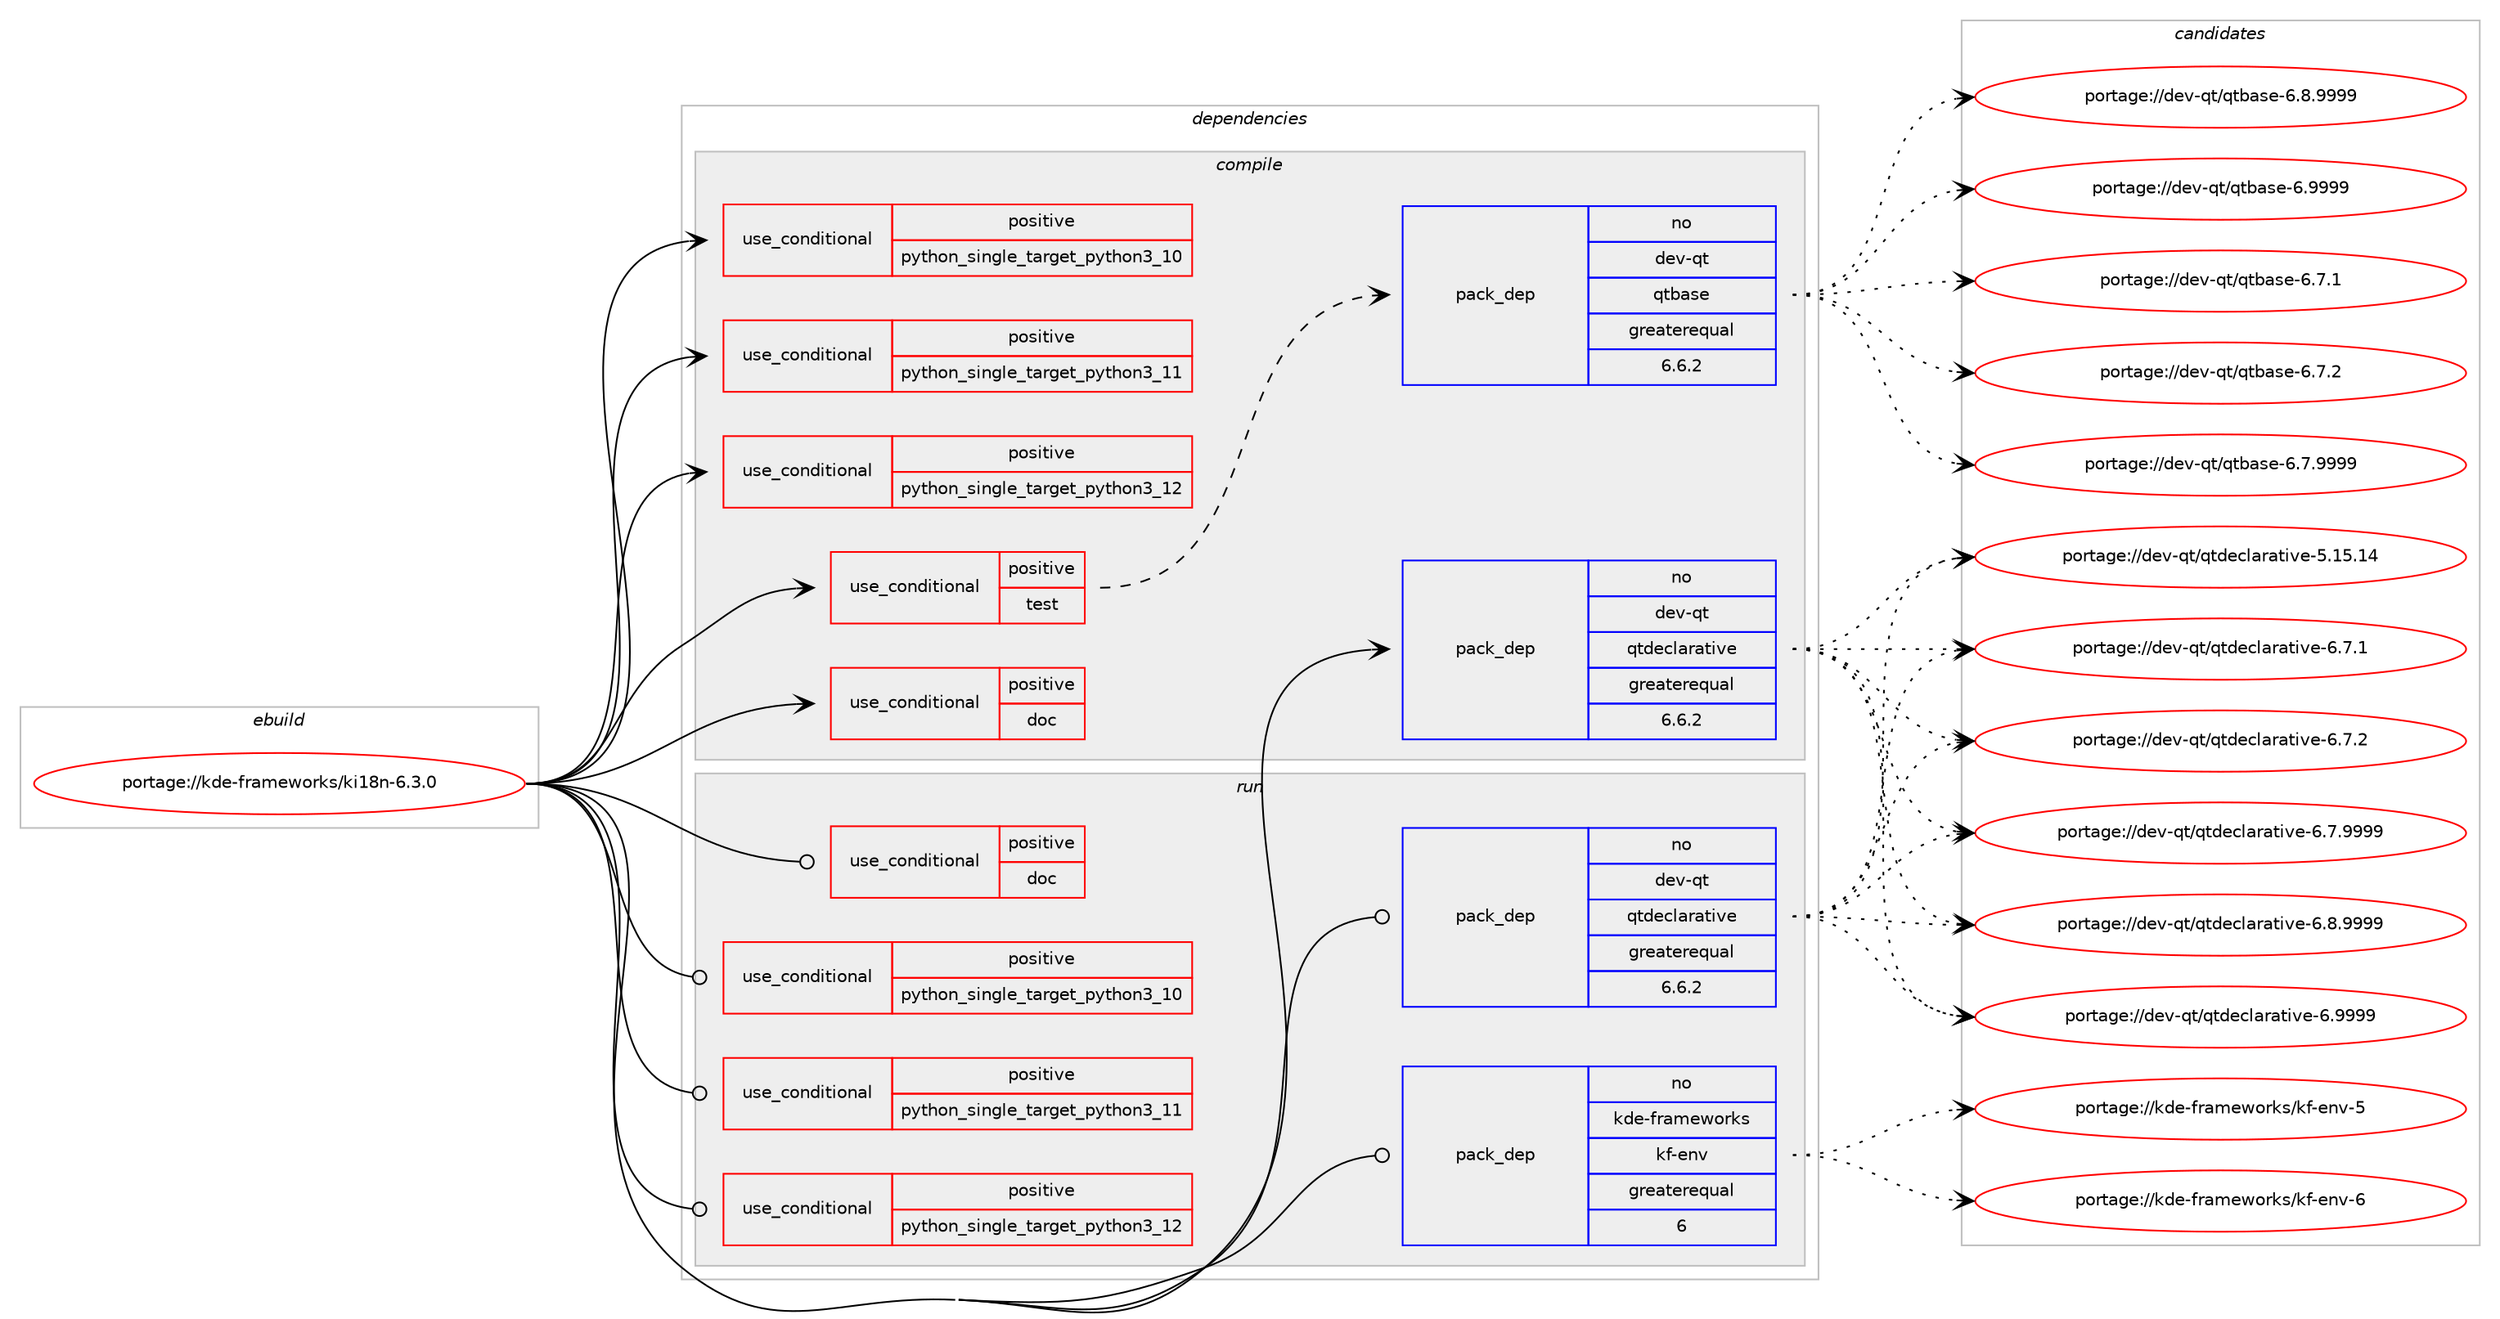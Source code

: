 digraph prolog {

# *************
# Graph options
# *************

newrank=true;
concentrate=true;
compound=true;
graph [rankdir=LR,fontname=Helvetica,fontsize=10,ranksep=1.5];#, ranksep=2.5, nodesep=0.2];
edge  [arrowhead=vee];
node  [fontname=Helvetica,fontsize=10];

# **********
# The ebuild
# **********

subgraph cluster_leftcol {
color=gray;
rank=same;
label=<<i>ebuild</i>>;
id [label="portage://kde-frameworks/ki18n-6.3.0", color=red, width=4, href="../kde-frameworks/ki18n-6.3.0.svg"];
}

# ****************
# The dependencies
# ****************

subgraph cluster_midcol {
color=gray;
label=<<i>dependencies</i>>;
subgraph cluster_compile {
fillcolor="#eeeeee";
style=filled;
label=<<i>compile</i>>;
subgraph cond66413 {
dependency136737 [label=<<TABLE BORDER="0" CELLBORDER="1" CELLSPACING="0" CELLPADDING="4"><TR><TD ROWSPAN="3" CELLPADDING="10">use_conditional</TD></TR><TR><TD>positive</TD></TR><TR><TD>doc</TD></TR></TABLE>>, shape=none, color=red];
# *** BEGIN UNKNOWN DEPENDENCY TYPE (TODO) ***
# dependency136737 -> package_dependency(portage://kde-frameworks/ki18n-6.3.0,install,no,dev-qt,qt-docs,none,[,,],[slot(6)],[])
# *** END UNKNOWN DEPENDENCY TYPE (TODO) ***

}
id:e -> dependency136737:w [weight=20,style="solid",arrowhead="vee"];
subgraph cond66414 {
dependency136738 [label=<<TABLE BORDER="0" CELLBORDER="1" CELLSPACING="0" CELLPADDING="4"><TR><TD ROWSPAN="3" CELLPADDING="10">use_conditional</TD></TR><TR><TD>positive</TD></TR><TR><TD>python_single_target_python3_10</TD></TR></TABLE>>, shape=none, color=red];
# *** BEGIN UNKNOWN DEPENDENCY TYPE (TODO) ***
# dependency136738 -> package_dependency(portage://kde-frameworks/ki18n-6.3.0,install,no,dev-lang,python,none,[,,],[slot(3.10)],[])
# *** END UNKNOWN DEPENDENCY TYPE (TODO) ***

}
id:e -> dependency136738:w [weight=20,style="solid",arrowhead="vee"];
subgraph cond66415 {
dependency136739 [label=<<TABLE BORDER="0" CELLBORDER="1" CELLSPACING="0" CELLPADDING="4"><TR><TD ROWSPAN="3" CELLPADDING="10">use_conditional</TD></TR><TR><TD>positive</TD></TR><TR><TD>python_single_target_python3_11</TD></TR></TABLE>>, shape=none, color=red];
# *** BEGIN UNKNOWN DEPENDENCY TYPE (TODO) ***
# dependency136739 -> package_dependency(portage://kde-frameworks/ki18n-6.3.0,install,no,dev-lang,python,none,[,,],[slot(3.11)],[])
# *** END UNKNOWN DEPENDENCY TYPE (TODO) ***

}
id:e -> dependency136739:w [weight=20,style="solid",arrowhead="vee"];
subgraph cond66416 {
dependency136740 [label=<<TABLE BORDER="0" CELLBORDER="1" CELLSPACING="0" CELLPADDING="4"><TR><TD ROWSPAN="3" CELLPADDING="10">use_conditional</TD></TR><TR><TD>positive</TD></TR><TR><TD>python_single_target_python3_12</TD></TR></TABLE>>, shape=none, color=red];
# *** BEGIN UNKNOWN DEPENDENCY TYPE (TODO) ***
# dependency136740 -> package_dependency(portage://kde-frameworks/ki18n-6.3.0,install,no,dev-lang,python,none,[,,],[slot(3.12)],[])
# *** END UNKNOWN DEPENDENCY TYPE (TODO) ***

}
id:e -> dependency136740:w [weight=20,style="solid",arrowhead="vee"];
subgraph cond66417 {
dependency136741 [label=<<TABLE BORDER="0" CELLBORDER="1" CELLSPACING="0" CELLPADDING="4"><TR><TD ROWSPAN="3" CELLPADDING="10">use_conditional</TD></TR><TR><TD>positive</TD></TR><TR><TD>test</TD></TR></TABLE>>, shape=none, color=red];
subgraph pack68333 {
dependency136742 [label=<<TABLE BORDER="0" CELLBORDER="1" CELLSPACING="0" CELLPADDING="4" WIDTH="220"><TR><TD ROWSPAN="6" CELLPADDING="30">pack_dep</TD></TR><TR><TD WIDTH="110">no</TD></TR><TR><TD>dev-qt</TD></TR><TR><TD>qtbase</TD></TR><TR><TD>greaterequal</TD></TR><TR><TD>6.6.2</TD></TR></TABLE>>, shape=none, color=blue];
}
dependency136741:e -> dependency136742:w [weight=20,style="dashed",arrowhead="vee"];
}
id:e -> dependency136741:w [weight=20,style="solid",arrowhead="vee"];
# *** BEGIN UNKNOWN DEPENDENCY TYPE (TODO) ***
# id -> package_dependency(portage://kde-frameworks/ki18n-6.3.0,install,no,dev-qt,qtbase,none,[,,],[slot(6)],[])
# *** END UNKNOWN DEPENDENCY TYPE (TODO) ***

subgraph pack68334 {
dependency136743 [label=<<TABLE BORDER="0" CELLBORDER="1" CELLSPACING="0" CELLPADDING="4" WIDTH="220"><TR><TD ROWSPAN="6" CELLPADDING="30">pack_dep</TD></TR><TR><TD WIDTH="110">no</TD></TR><TR><TD>dev-qt</TD></TR><TR><TD>qtdeclarative</TD></TR><TR><TD>greaterequal</TD></TR><TR><TD>6.6.2</TD></TR></TABLE>>, shape=none, color=blue];
}
id:e -> dependency136743:w [weight=20,style="solid",arrowhead="vee"];
# *** BEGIN UNKNOWN DEPENDENCY TYPE (TODO) ***
# id -> package_dependency(portage://kde-frameworks/ki18n-6.3.0,install,no,sys-devel,gettext,none,[,,],[],[])
# *** END UNKNOWN DEPENDENCY TYPE (TODO) ***

# *** BEGIN UNKNOWN DEPENDENCY TYPE (TODO) ***
# id -> package_dependency(portage://kde-frameworks/ki18n-6.3.0,install,no,virtual,libintl,none,[,,],[],[])
# *** END UNKNOWN DEPENDENCY TYPE (TODO) ***

}
subgraph cluster_compileandrun {
fillcolor="#eeeeee";
style=filled;
label=<<i>compile and run</i>>;
}
subgraph cluster_run {
fillcolor="#eeeeee";
style=filled;
label=<<i>run</i>>;
subgraph cond66418 {
dependency136744 [label=<<TABLE BORDER="0" CELLBORDER="1" CELLSPACING="0" CELLPADDING="4"><TR><TD ROWSPAN="3" CELLPADDING="10">use_conditional</TD></TR><TR><TD>positive</TD></TR><TR><TD>doc</TD></TR></TABLE>>, shape=none, color=red];
# *** BEGIN UNKNOWN DEPENDENCY TYPE (TODO) ***
# dependency136744 -> package_dependency(portage://kde-frameworks/ki18n-6.3.0,run,no,dev-qt,qt-docs,none,[,,],[slot(6)],[])
# *** END UNKNOWN DEPENDENCY TYPE (TODO) ***

}
id:e -> dependency136744:w [weight=20,style="solid",arrowhead="odot"];
subgraph cond66419 {
dependency136745 [label=<<TABLE BORDER="0" CELLBORDER="1" CELLSPACING="0" CELLPADDING="4"><TR><TD ROWSPAN="3" CELLPADDING="10">use_conditional</TD></TR><TR><TD>positive</TD></TR><TR><TD>python_single_target_python3_10</TD></TR></TABLE>>, shape=none, color=red];
# *** BEGIN UNKNOWN DEPENDENCY TYPE (TODO) ***
# dependency136745 -> package_dependency(portage://kde-frameworks/ki18n-6.3.0,run,no,dev-lang,python,none,[,,],[slot(3.10)],[])
# *** END UNKNOWN DEPENDENCY TYPE (TODO) ***

}
id:e -> dependency136745:w [weight=20,style="solid",arrowhead="odot"];
subgraph cond66420 {
dependency136746 [label=<<TABLE BORDER="0" CELLBORDER="1" CELLSPACING="0" CELLPADDING="4"><TR><TD ROWSPAN="3" CELLPADDING="10">use_conditional</TD></TR><TR><TD>positive</TD></TR><TR><TD>python_single_target_python3_11</TD></TR></TABLE>>, shape=none, color=red];
# *** BEGIN UNKNOWN DEPENDENCY TYPE (TODO) ***
# dependency136746 -> package_dependency(portage://kde-frameworks/ki18n-6.3.0,run,no,dev-lang,python,none,[,,],[slot(3.11)],[])
# *** END UNKNOWN DEPENDENCY TYPE (TODO) ***

}
id:e -> dependency136746:w [weight=20,style="solid",arrowhead="odot"];
subgraph cond66421 {
dependency136747 [label=<<TABLE BORDER="0" CELLBORDER="1" CELLSPACING="0" CELLPADDING="4"><TR><TD ROWSPAN="3" CELLPADDING="10">use_conditional</TD></TR><TR><TD>positive</TD></TR><TR><TD>python_single_target_python3_12</TD></TR></TABLE>>, shape=none, color=red];
# *** BEGIN UNKNOWN DEPENDENCY TYPE (TODO) ***
# dependency136747 -> package_dependency(portage://kde-frameworks/ki18n-6.3.0,run,no,dev-lang,python,none,[,,],[slot(3.12)],[])
# *** END UNKNOWN DEPENDENCY TYPE (TODO) ***

}
id:e -> dependency136747:w [weight=20,style="solid",arrowhead="odot"];
# *** BEGIN UNKNOWN DEPENDENCY TYPE (TODO) ***
# id -> package_dependency(portage://kde-frameworks/ki18n-6.3.0,run,no,app-text,iso-codes,none,[,,],[],[])
# *** END UNKNOWN DEPENDENCY TYPE (TODO) ***

# *** BEGIN UNKNOWN DEPENDENCY TYPE (TODO) ***
# id -> package_dependency(portage://kde-frameworks/ki18n-6.3.0,run,no,dev-qt,qtbase,none,[,,],[slot(6)],[])
# *** END UNKNOWN DEPENDENCY TYPE (TODO) ***

subgraph pack68335 {
dependency136748 [label=<<TABLE BORDER="0" CELLBORDER="1" CELLSPACING="0" CELLPADDING="4" WIDTH="220"><TR><TD ROWSPAN="6" CELLPADDING="30">pack_dep</TD></TR><TR><TD WIDTH="110">no</TD></TR><TR><TD>dev-qt</TD></TR><TR><TD>qtdeclarative</TD></TR><TR><TD>greaterequal</TD></TR><TR><TD>6.6.2</TD></TR></TABLE>>, shape=none, color=blue];
}
id:e -> dependency136748:w [weight=20,style="solid",arrowhead="odot"];
subgraph pack68336 {
dependency136749 [label=<<TABLE BORDER="0" CELLBORDER="1" CELLSPACING="0" CELLPADDING="4" WIDTH="220"><TR><TD ROWSPAN="6" CELLPADDING="30">pack_dep</TD></TR><TR><TD WIDTH="110">no</TD></TR><TR><TD>kde-frameworks</TD></TR><TR><TD>kf-env</TD></TR><TR><TD>greaterequal</TD></TR><TR><TD>6</TD></TR></TABLE>>, shape=none, color=blue];
}
id:e -> dependency136749:w [weight=20,style="solid",arrowhead="odot"];
# *** BEGIN UNKNOWN DEPENDENCY TYPE (TODO) ***
# id -> package_dependency(portage://kde-frameworks/ki18n-6.3.0,run,no,sys-devel,gettext,none,[,,],[],[])
# *** END UNKNOWN DEPENDENCY TYPE (TODO) ***

# *** BEGIN UNKNOWN DEPENDENCY TYPE (TODO) ***
# id -> package_dependency(portage://kde-frameworks/ki18n-6.3.0,run,no,virtual,libintl,none,[,,],[],[])
# *** END UNKNOWN DEPENDENCY TYPE (TODO) ***

}
}

# **************
# The candidates
# **************

subgraph cluster_choices {
rank=same;
color=gray;
label=<<i>candidates</i>>;

subgraph choice68333 {
color=black;
nodesep=1;
choice10010111845113116471131169897115101455446554649 [label="portage://dev-qt/qtbase-6.7.1", color=red, width=4,href="../dev-qt/qtbase-6.7.1.svg"];
choice10010111845113116471131169897115101455446554650 [label="portage://dev-qt/qtbase-6.7.2", color=red, width=4,href="../dev-qt/qtbase-6.7.2.svg"];
choice10010111845113116471131169897115101455446554657575757 [label="portage://dev-qt/qtbase-6.7.9999", color=red, width=4,href="../dev-qt/qtbase-6.7.9999.svg"];
choice10010111845113116471131169897115101455446564657575757 [label="portage://dev-qt/qtbase-6.8.9999", color=red, width=4,href="../dev-qt/qtbase-6.8.9999.svg"];
choice1001011184511311647113116989711510145544657575757 [label="portage://dev-qt/qtbase-6.9999", color=red, width=4,href="../dev-qt/qtbase-6.9999.svg"];
dependency136742:e -> choice10010111845113116471131169897115101455446554649:w [style=dotted,weight="100"];
dependency136742:e -> choice10010111845113116471131169897115101455446554650:w [style=dotted,weight="100"];
dependency136742:e -> choice10010111845113116471131169897115101455446554657575757:w [style=dotted,weight="100"];
dependency136742:e -> choice10010111845113116471131169897115101455446564657575757:w [style=dotted,weight="100"];
dependency136742:e -> choice1001011184511311647113116989711510145544657575757:w [style=dotted,weight="100"];
}
subgraph choice68334 {
color=black;
nodesep=1;
choice10010111845113116471131161001019910897114971161051181014553464953464952 [label="portage://dev-qt/qtdeclarative-5.15.14", color=red, width=4,href="../dev-qt/qtdeclarative-5.15.14.svg"];
choice1001011184511311647113116100101991089711497116105118101455446554649 [label="portage://dev-qt/qtdeclarative-6.7.1", color=red, width=4,href="../dev-qt/qtdeclarative-6.7.1.svg"];
choice1001011184511311647113116100101991089711497116105118101455446554650 [label="portage://dev-qt/qtdeclarative-6.7.2", color=red, width=4,href="../dev-qt/qtdeclarative-6.7.2.svg"];
choice1001011184511311647113116100101991089711497116105118101455446554657575757 [label="portage://dev-qt/qtdeclarative-6.7.9999", color=red, width=4,href="../dev-qt/qtdeclarative-6.7.9999.svg"];
choice1001011184511311647113116100101991089711497116105118101455446564657575757 [label="portage://dev-qt/qtdeclarative-6.8.9999", color=red, width=4,href="../dev-qt/qtdeclarative-6.8.9999.svg"];
choice100101118451131164711311610010199108971149711610511810145544657575757 [label="portage://dev-qt/qtdeclarative-6.9999", color=red, width=4,href="../dev-qt/qtdeclarative-6.9999.svg"];
dependency136743:e -> choice10010111845113116471131161001019910897114971161051181014553464953464952:w [style=dotted,weight="100"];
dependency136743:e -> choice1001011184511311647113116100101991089711497116105118101455446554649:w [style=dotted,weight="100"];
dependency136743:e -> choice1001011184511311647113116100101991089711497116105118101455446554650:w [style=dotted,weight="100"];
dependency136743:e -> choice1001011184511311647113116100101991089711497116105118101455446554657575757:w [style=dotted,weight="100"];
dependency136743:e -> choice1001011184511311647113116100101991089711497116105118101455446564657575757:w [style=dotted,weight="100"];
dependency136743:e -> choice100101118451131164711311610010199108971149711610511810145544657575757:w [style=dotted,weight="100"];
}
subgraph choice68335 {
color=black;
nodesep=1;
choice10010111845113116471131161001019910897114971161051181014553464953464952 [label="portage://dev-qt/qtdeclarative-5.15.14", color=red, width=4,href="../dev-qt/qtdeclarative-5.15.14.svg"];
choice1001011184511311647113116100101991089711497116105118101455446554649 [label="portage://dev-qt/qtdeclarative-6.7.1", color=red, width=4,href="../dev-qt/qtdeclarative-6.7.1.svg"];
choice1001011184511311647113116100101991089711497116105118101455446554650 [label="portage://dev-qt/qtdeclarative-6.7.2", color=red, width=4,href="../dev-qt/qtdeclarative-6.7.2.svg"];
choice1001011184511311647113116100101991089711497116105118101455446554657575757 [label="portage://dev-qt/qtdeclarative-6.7.9999", color=red, width=4,href="../dev-qt/qtdeclarative-6.7.9999.svg"];
choice1001011184511311647113116100101991089711497116105118101455446564657575757 [label="portage://dev-qt/qtdeclarative-6.8.9999", color=red, width=4,href="../dev-qt/qtdeclarative-6.8.9999.svg"];
choice100101118451131164711311610010199108971149711610511810145544657575757 [label="portage://dev-qt/qtdeclarative-6.9999", color=red, width=4,href="../dev-qt/qtdeclarative-6.9999.svg"];
dependency136748:e -> choice10010111845113116471131161001019910897114971161051181014553464953464952:w [style=dotted,weight="100"];
dependency136748:e -> choice1001011184511311647113116100101991089711497116105118101455446554649:w [style=dotted,weight="100"];
dependency136748:e -> choice1001011184511311647113116100101991089711497116105118101455446554650:w [style=dotted,weight="100"];
dependency136748:e -> choice1001011184511311647113116100101991089711497116105118101455446554657575757:w [style=dotted,weight="100"];
dependency136748:e -> choice1001011184511311647113116100101991089711497116105118101455446564657575757:w [style=dotted,weight="100"];
dependency136748:e -> choice100101118451131164711311610010199108971149711610511810145544657575757:w [style=dotted,weight="100"];
}
subgraph choice68336 {
color=black;
nodesep=1;
choice107100101451021149710910111911111410711547107102451011101184553 [label="portage://kde-frameworks/kf-env-5", color=red, width=4,href="../kde-frameworks/kf-env-5.svg"];
choice107100101451021149710910111911111410711547107102451011101184554 [label="portage://kde-frameworks/kf-env-6", color=red, width=4,href="../kde-frameworks/kf-env-6.svg"];
dependency136749:e -> choice107100101451021149710910111911111410711547107102451011101184553:w [style=dotted,weight="100"];
dependency136749:e -> choice107100101451021149710910111911111410711547107102451011101184554:w [style=dotted,weight="100"];
}
}

}
